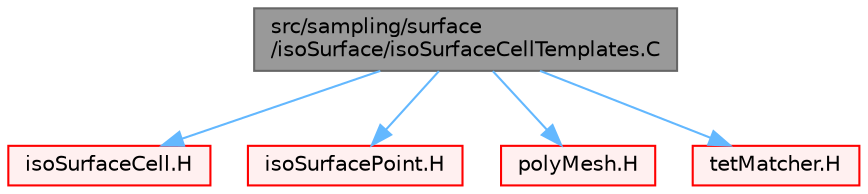digraph "src/sampling/surface/isoSurface/isoSurfaceCellTemplates.C"
{
 // LATEX_PDF_SIZE
  bgcolor="transparent";
  edge [fontname=Helvetica,fontsize=10,labelfontname=Helvetica,labelfontsize=10];
  node [fontname=Helvetica,fontsize=10,shape=box,height=0.2,width=0.4];
  Node1 [id="Node000001",label="src/sampling/surface\l/isoSurface/isoSurfaceCellTemplates.C",height=0.2,width=0.4,color="gray40", fillcolor="grey60", style="filled", fontcolor="black",tooltip=" "];
  Node1 -> Node2 [id="edge1_Node000001_Node000002",color="steelblue1",style="solid",tooltip=" "];
  Node2 [id="Node000002",label="isoSurfaceCell.H",height=0.2,width=0.4,color="red", fillcolor="#FFF0F0", style="filled",URL="$isoSurfaceCell_8H.html",tooltip=" "];
  Node1 -> Node272 [id="edge2_Node000001_Node000272",color="steelblue1",style="solid",tooltip=" "];
  Node272 [id="Node000272",label="isoSurfacePoint.H",height=0.2,width=0.4,color="red", fillcolor="#FFF0F0", style="filled",URL="$isoSurfacePoint_8H.html",tooltip=" "];
  Node1 -> Node350 [id="edge3_Node000001_Node000350",color="steelblue1",style="solid",tooltip=" "];
  Node350 [id="Node000350",label="polyMesh.H",height=0.2,width=0.4,color="red", fillcolor="#FFF0F0", style="filled",URL="$polyMesh_8H.html",tooltip=" "];
  Node1 -> Node426 [id="edge4_Node000001_Node000426",color="steelblue1",style="solid",tooltip=" "];
  Node426 [id="Node000426",label="tetMatcher.H",height=0.2,width=0.4,color="red", fillcolor="#FFF0F0", style="filled",URL="$tetMatcher_8H.html",tooltip=" "];
}
